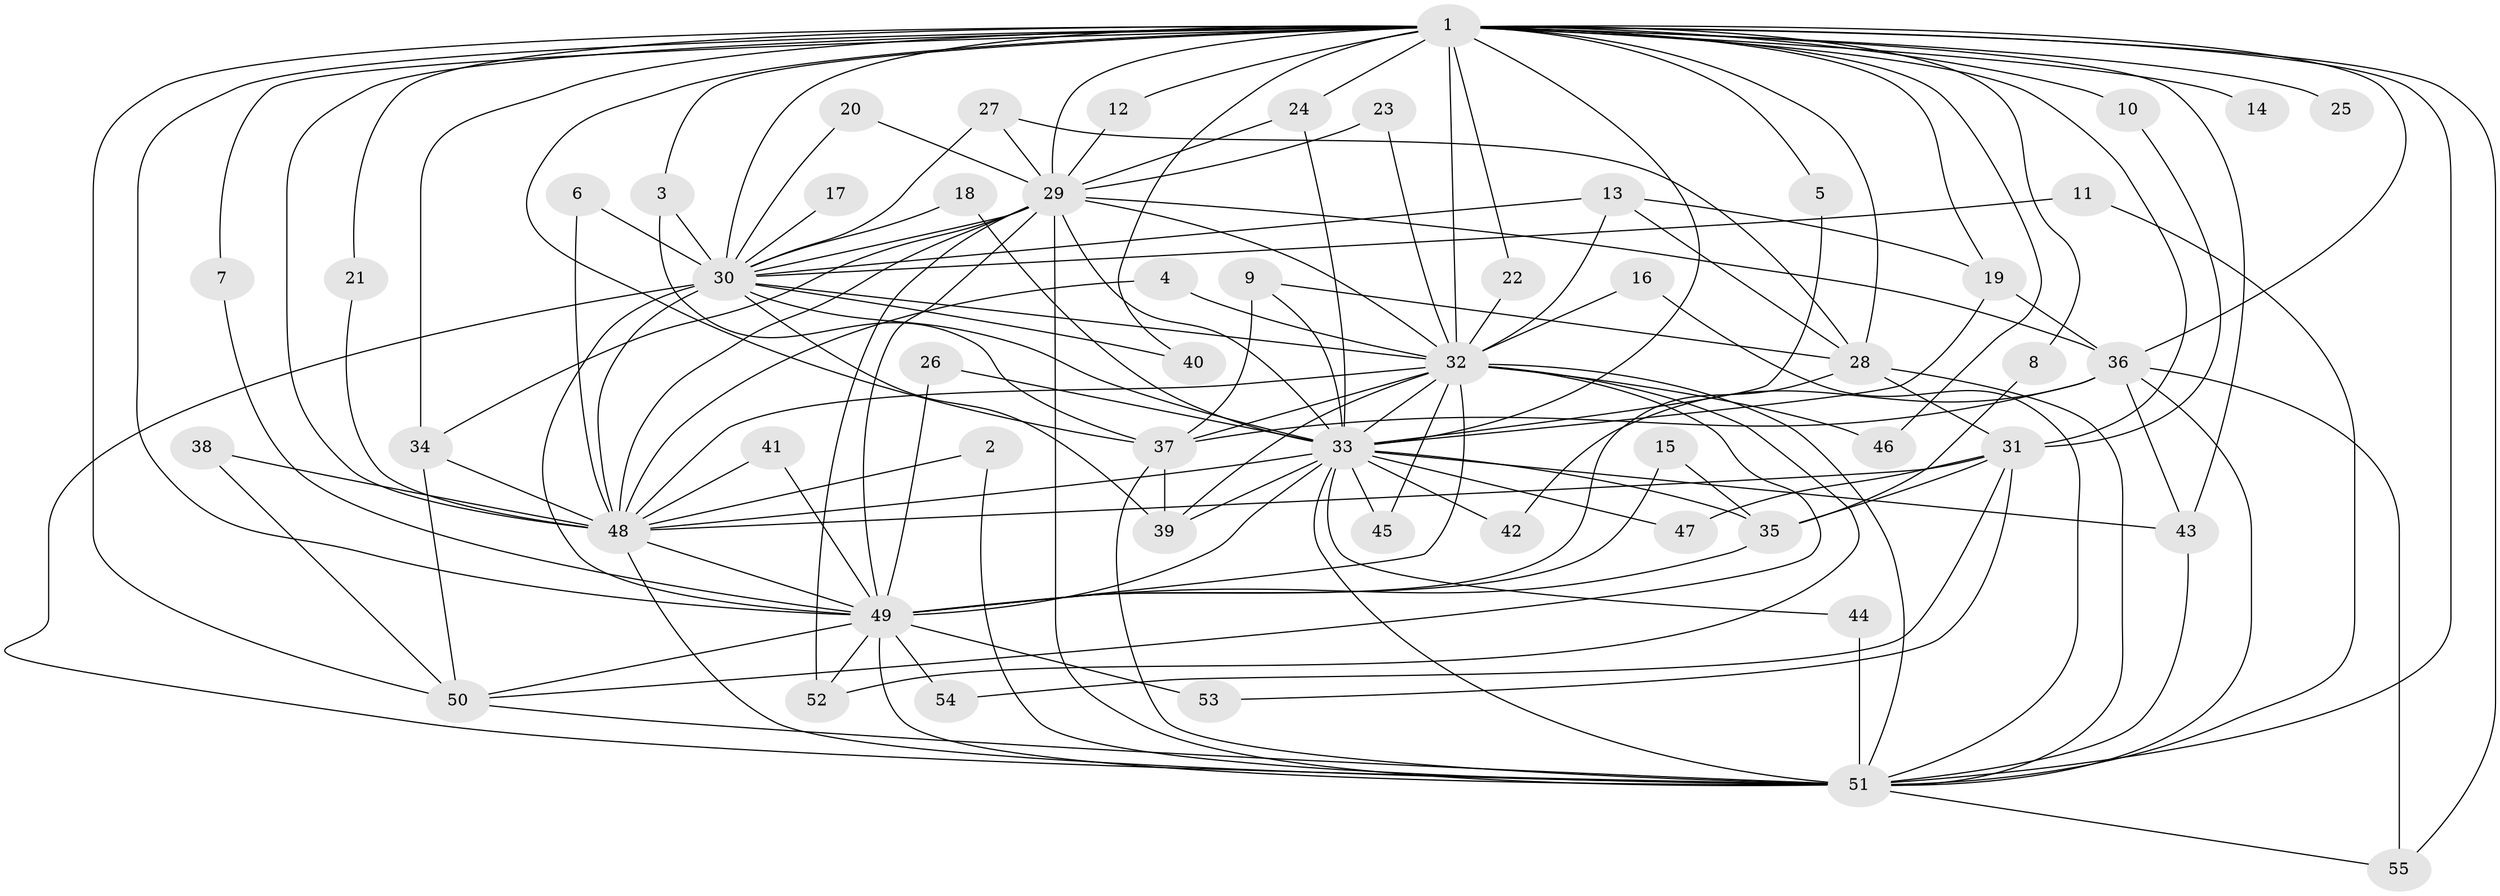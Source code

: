 // original degree distribution, {19: 0.02857142857142857, 29: 0.009523809523809525, 10: 0.01904761904761905, 25: 0.009523809523809525, 27: 0.009523809523809525, 22: 0.01904761904761905, 23: 0.009523809523809525, 3: 0.23809523809523808, 2: 0.5619047619047619, 6: 0.01904761904761905, 5: 0.02857142857142857, 4: 0.0380952380952381, 9: 0.009523809523809525}
// Generated by graph-tools (version 1.1) at 2025/25/03/09/25 03:25:52]
// undirected, 55 vertices, 142 edges
graph export_dot {
graph [start="1"]
  node [color=gray90,style=filled];
  1;
  2;
  3;
  4;
  5;
  6;
  7;
  8;
  9;
  10;
  11;
  12;
  13;
  14;
  15;
  16;
  17;
  18;
  19;
  20;
  21;
  22;
  23;
  24;
  25;
  26;
  27;
  28;
  29;
  30;
  31;
  32;
  33;
  34;
  35;
  36;
  37;
  38;
  39;
  40;
  41;
  42;
  43;
  44;
  45;
  46;
  47;
  48;
  49;
  50;
  51;
  52;
  53;
  54;
  55;
  1 -- 3 [weight=1.0];
  1 -- 5 [weight=1.0];
  1 -- 7 [weight=1.0];
  1 -- 8 [weight=1.0];
  1 -- 10 [weight=1.0];
  1 -- 12 [weight=1.0];
  1 -- 14 [weight=1.0];
  1 -- 19 [weight=2.0];
  1 -- 21 [weight=1.0];
  1 -- 22 [weight=1.0];
  1 -- 24 [weight=1.0];
  1 -- 25 [weight=1.0];
  1 -- 28 [weight=1.0];
  1 -- 29 [weight=5.0];
  1 -- 30 [weight=3.0];
  1 -- 31 [weight=2.0];
  1 -- 32 [weight=3.0];
  1 -- 33 [weight=3.0];
  1 -- 34 [weight=1.0];
  1 -- 36 [weight=2.0];
  1 -- 37 [weight=1.0];
  1 -- 40 [weight=1.0];
  1 -- 43 [weight=1.0];
  1 -- 46 [weight=1.0];
  1 -- 48 [weight=3.0];
  1 -- 49 [weight=4.0];
  1 -- 50 [weight=1.0];
  1 -- 51 [weight=4.0];
  1 -- 55 [weight=1.0];
  2 -- 48 [weight=1.0];
  2 -- 51 [weight=1.0];
  3 -- 30 [weight=1.0];
  3 -- 37 [weight=1.0];
  4 -- 32 [weight=1.0];
  4 -- 48 [weight=1.0];
  5 -- 33 [weight=1.0];
  6 -- 30 [weight=1.0];
  6 -- 48 [weight=1.0];
  7 -- 49 [weight=1.0];
  8 -- 35 [weight=1.0];
  9 -- 28 [weight=1.0];
  9 -- 33 [weight=1.0];
  9 -- 37 [weight=1.0];
  10 -- 31 [weight=1.0];
  11 -- 30 [weight=1.0];
  11 -- 51 [weight=1.0];
  12 -- 29 [weight=1.0];
  13 -- 19 [weight=1.0];
  13 -- 28 [weight=1.0];
  13 -- 30 [weight=1.0];
  13 -- 32 [weight=1.0];
  15 -- 35 [weight=1.0];
  15 -- 49 [weight=1.0];
  16 -- 32 [weight=1.0];
  16 -- 51 [weight=1.0];
  17 -- 30 [weight=1.0];
  18 -- 30 [weight=1.0];
  18 -- 33 [weight=1.0];
  19 -- 33 [weight=1.0];
  19 -- 36 [weight=1.0];
  20 -- 29 [weight=1.0];
  20 -- 30 [weight=1.0];
  21 -- 48 [weight=1.0];
  22 -- 32 [weight=1.0];
  23 -- 29 [weight=1.0];
  23 -- 32 [weight=1.0];
  24 -- 29 [weight=1.0];
  24 -- 33 [weight=1.0];
  26 -- 33 [weight=1.0];
  26 -- 49 [weight=1.0];
  27 -- 28 [weight=1.0];
  27 -- 29 [weight=1.0];
  27 -- 30 [weight=1.0];
  28 -- 31 [weight=1.0];
  28 -- 49 [weight=1.0];
  28 -- 51 [weight=1.0];
  29 -- 30 [weight=1.0];
  29 -- 32 [weight=1.0];
  29 -- 33 [weight=2.0];
  29 -- 34 [weight=1.0];
  29 -- 36 [weight=1.0];
  29 -- 48 [weight=1.0];
  29 -- 49 [weight=1.0];
  29 -- 51 [weight=3.0];
  29 -- 52 [weight=1.0];
  30 -- 32 [weight=1.0];
  30 -- 33 [weight=3.0];
  30 -- 39 [weight=1.0];
  30 -- 40 [weight=1.0];
  30 -- 48 [weight=1.0];
  30 -- 49 [weight=1.0];
  30 -- 51 [weight=2.0];
  31 -- 35 [weight=1.0];
  31 -- 47 [weight=1.0];
  31 -- 48 [weight=1.0];
  31 -- 53 [weight=1.0];
  31 -- 54 [weight=1.0];
  32 -- 33 [weight=2.0];
  32 -- 37 [weight=1.0];
  32 -- 39 [weight=1.0];
  32 -- 45 [weight=1.0];
  32 -- 46 [weight=1.0];
  32 -- 48 [weight=1.0];
  32 -- 49 [weight=1.0];
  32 -- 50 [weight=1.0];
  32 -- 51 [weight=1.0];
  32 -- 52 [weight=1.0];
  33 -- 35 [weight=1.0];
  33 -- 39 [weight=1.0];
  33 -- 42 [weight=1.0];
  33 -- 43 [weight=1.0];
  33 -- 44 [weight=1.0];
  33 -- 45 [weight=1.0];
  33 -- 47 [weight=2.0];
  33 -- 48 [weight=1.0];
  33 -- 49 [weight=1.0];
  33 -- 51 [weight=1.0];
  34 -- 48 [weight=2.0];
  34 -- 50 [weight=1.0];
  35 -- 49 [weight=2.0];
  36 -- 37 [weight=1.0];
  36 -- 42 [weight=1.0];
  36 -- 43 [weight=1.0];
  36 -- 51 [weight=1.0];
  36 -- 55 [weight=1.0];
  37 -- 39 [weight=1.0];
  37 -- 51 [weight=1.0];
  38 -- 48 [weight=1.0];
  38 -- 50 [weight=1.0];
  41 -- 48 [weight=1.0];
  41 -- 49 [weight=1.0];
  43 -- 51 [weight=1.0];
  44 -- 51 [weight=1.0];
  48 -- 49 [weight=2.0];
  48 -- 51 [weight=1.0];
  49 -- 50 [weight=1.0];
  49 -- 51 [weight=1.0];
  49 -- 52 [weight=1.0];
  49 -- 53 [weight=1.0];
  49 -- 54 [weight=1.0];
  50 -- 51 [weight=1.0];
  51 -- 55 [weight=1.0];
}
